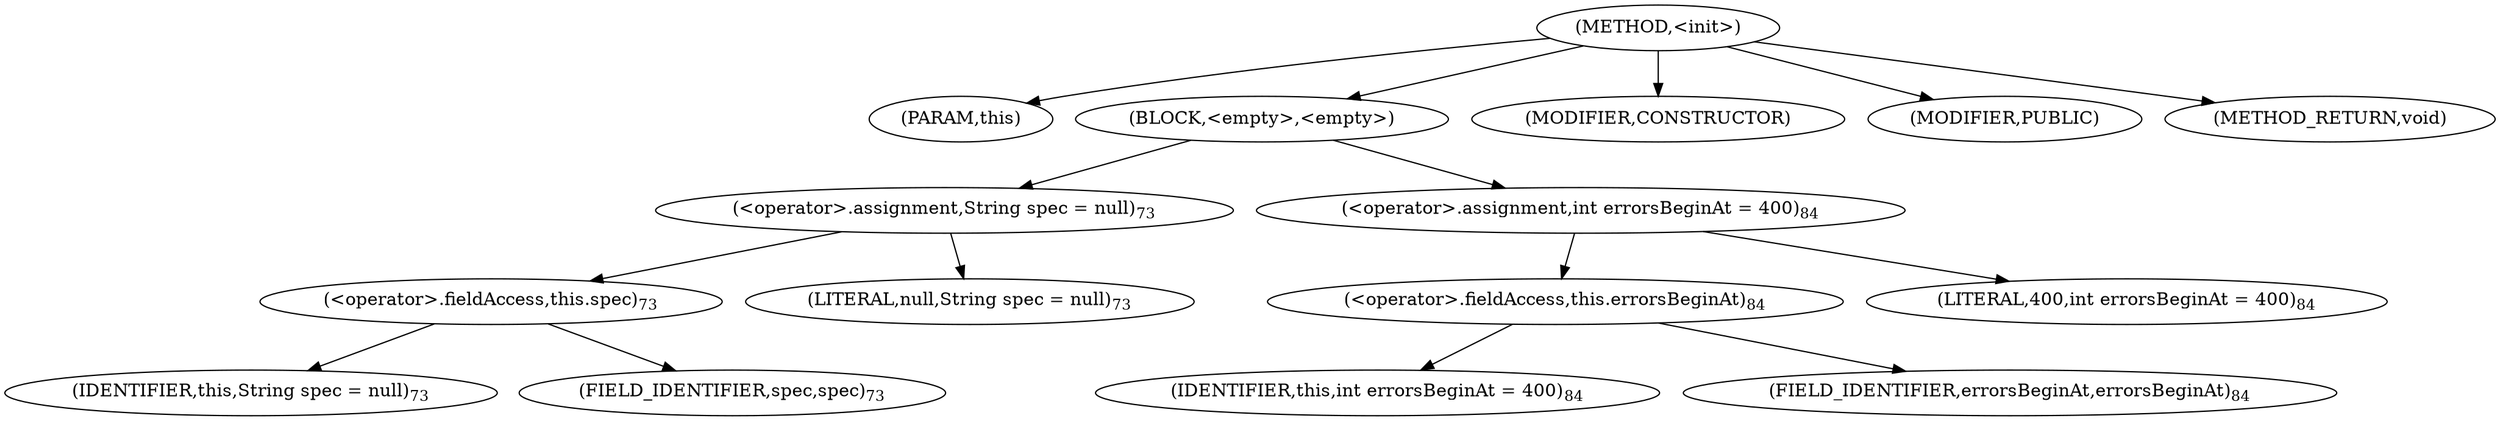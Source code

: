digraph "&lt;init&gt;" {  
"156" [label = <(METHOD,&lt;init&gt;)> ]
"157" [label = <(PARAM,this)> ]
"158" [label = <(BLOCK,&lt;empty&gt;,&lt;empty&gt;)> ]
"159" [label = <(&lt;operator&gt;.assignment,String spec = null)<SUB>73</SUB>> ]
"160" [label = <(&lt;operator&gt;.fieldAccess,this.spec)<SUB>73</SUB>> ]
"161" [label = <(IDENTIFIER,this,String spec = null)<SUB>73</SUB>> ]
"162" [label = <(FIELD_IDENTIFIER,spec,spec)<SUB>73</SUB>> ]
"163" [label = <(LITERAL,null,String spec = null)<SUB>73</SUB>> ]
"164" [label = <(&lt;operator&gt;.assignment,int errorsBeginAt = 400)<SUB>84</SUB>> ]
"165" [label = <(&lt;operator&gt;.fieldAccess,this.errorsBeginAt)<SUB>84</SUB>> ]
"166" [label = <(IDENTIFIER,this,int errorsBeginAt = 400)<SUB>84</SUB>> ]
"167" [label = <(FIELD_IDENTIFIER,errorsBeginAt,errorsBeginAt)<SUB>84</SUB>> ]
"168" [label = <(LITERAL,400,int errorsBeginAt = 400)<SUB>84</SUB>> ]
"169" [label = <(MODIFIER,CONSTRUCTOR)> ]
"170" [label = <(MODIFIER,PUBLIC)> ]
"171" [label = <(METHOD_RETURN,void)> ]
  "156" -> "157" 
  "156" -> "158" 
  "156" -> "169" 
  "156" -> "170" 
  "156" -> "171" 
  "158" -> "159" 
  "158" -> "164" 
  "159" -> "160" 
  "159" -> "163" 
  "160" -> "161" 
  "160" -> "162" 
  "164" -> "165" 
  "164" -> "168" 
  "165" -> "166" 
  "165" -> "167" 
}
